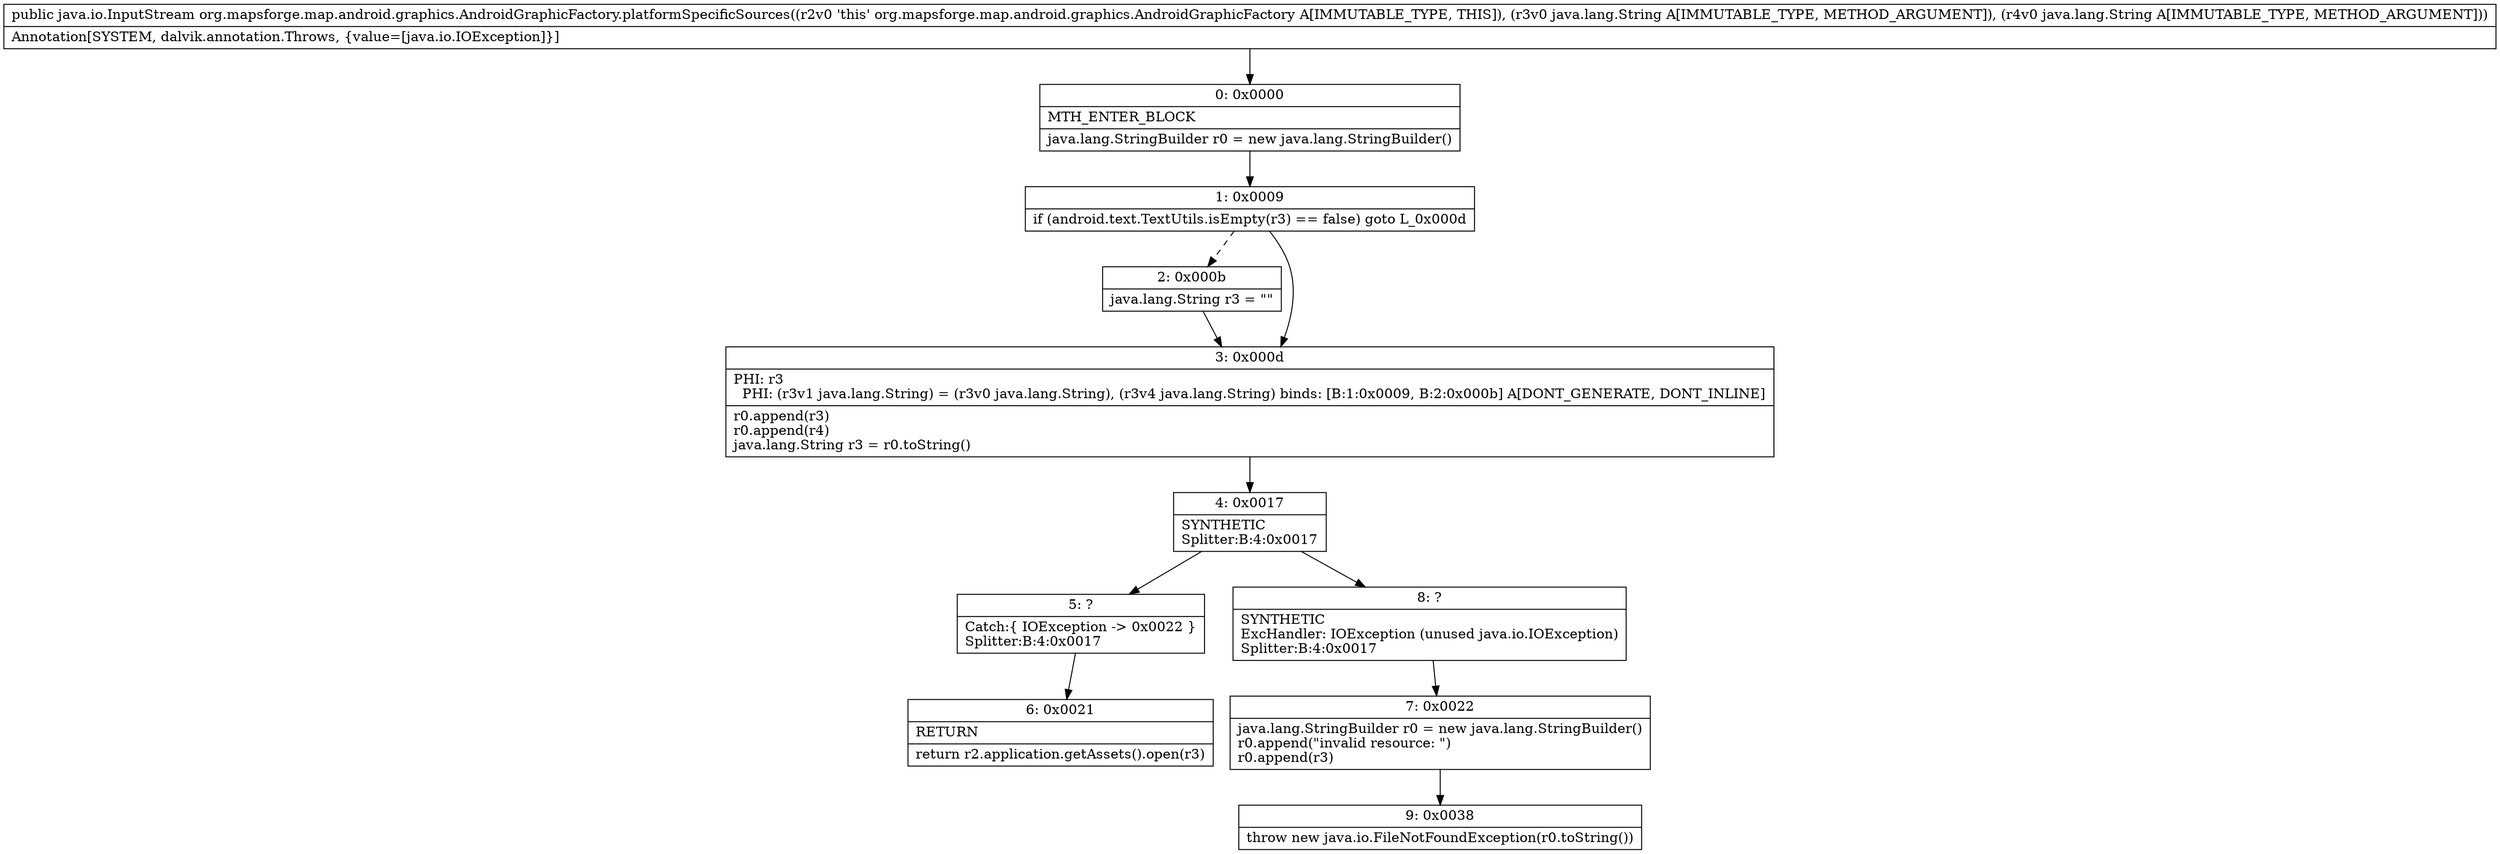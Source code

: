 digraph "CFG fororg.mapsforge.map.android.graphics.AndroidGraphicFactory.platformSpecificSources(Ljava\/lang\/String;Ljava\/lang\/String;)Ljava\/io\/InputStream;" {
Node_0 [shape=record,label="{0\:\ 0x0000|MTH_ENTER_BLOCK\l|java.lang.StringBuilder r0 = new java.lang.StringBuilder()\l}"];
Node_1 [shape=record,label="{1\:\ 0x0009|if (android.text.TextUtils.isEmpty(r3) == false) goto L_0x000d\l}"];
Node_2 [shape=record,label="{2\:\ 0x000b|java.lang.String r3 = \"\"\l}"];
Node_3 [shape=record,label="{3\:\ 0x000d|PHI: r3 \l  PHI: (r3v1 java.lang.String) = (r3v0 java.lang.String), (r3v4 java.lang.String) binds: [B:1:0x0009, B:2:0x000b] A[DONT_GENERATE, DONT_INLINE]\l|r0.append(r3)\lr0.append(r4)\ljava.lang.String r3 = r0.toString()\l}"];
Node_4 [shape=record,label="{4\:\ 0x0017|SYNTHETIC\lSplitter:B:4:0x0017\l}"];
Node_5 [shape=record,label="{5\:\ ?|Catch:\{ IOException \-\> 0x0022 \}\lSplitter:B:4:0x0017\l}"];
Node_6 [shape=record,label="{6\:\ 0x0021|RETURN\l|return r2.application.getAssets().open(r3)\l}"];
Node_7 [shape=record,label="{7\:\ 0x0022|java.lang.StringBuilder r0 = new java.lang.StringBuilder()\lr0.append(\"invalid resource: \")\lr0.append(r3)\l}"];
Node_8 [shape=record,label="{8\:\ ?|SYNTHETIC\lExcHandler: IOException (unused java.io.IOException)\lSplitter:B:4:0x0017\l}"];
Node_9 [shape=record,label="{9\:\ 0x0038|throw new java.io.FileNotFoundException(r0.toString())\l}"];
MethodNode[shape=record,label="{public java.io.InputStream org.mapsforge.map.android.graphics.AndroidGraphicFactory.platformSpecificSources((r2v0 'this' org.mapsforge.map.android.graphics.AndroidGraphicFactory A[IMMUTABLE_TYPE, THIS]), (r3v0 java.lang.String A[IMMUTABLE_TYPE, METHOD_ARGUMENT]), (r4v0 java.lang.String A[IMMUTABLE_TYPE, METHOD_ARGUMENT]))  | Annotation[SYSTEM, dalvik.annotation.Throws, \{value=[java.io.IOException]\}]\l}"];
MethodNode -> Node_0;
Node_0 -> Node_1;
Node_1 -> Node_2[style=dashed];
Node_1 -> Node_3;
Node_2 -> Node_3;
Node_3 -> Node_4;
Node_4 -> Node_5;
Node_4 -> Node_8;
Node_5 -> Node_6;
Node_7 -> Node_9;
Node_8 -> Node_7;
}

